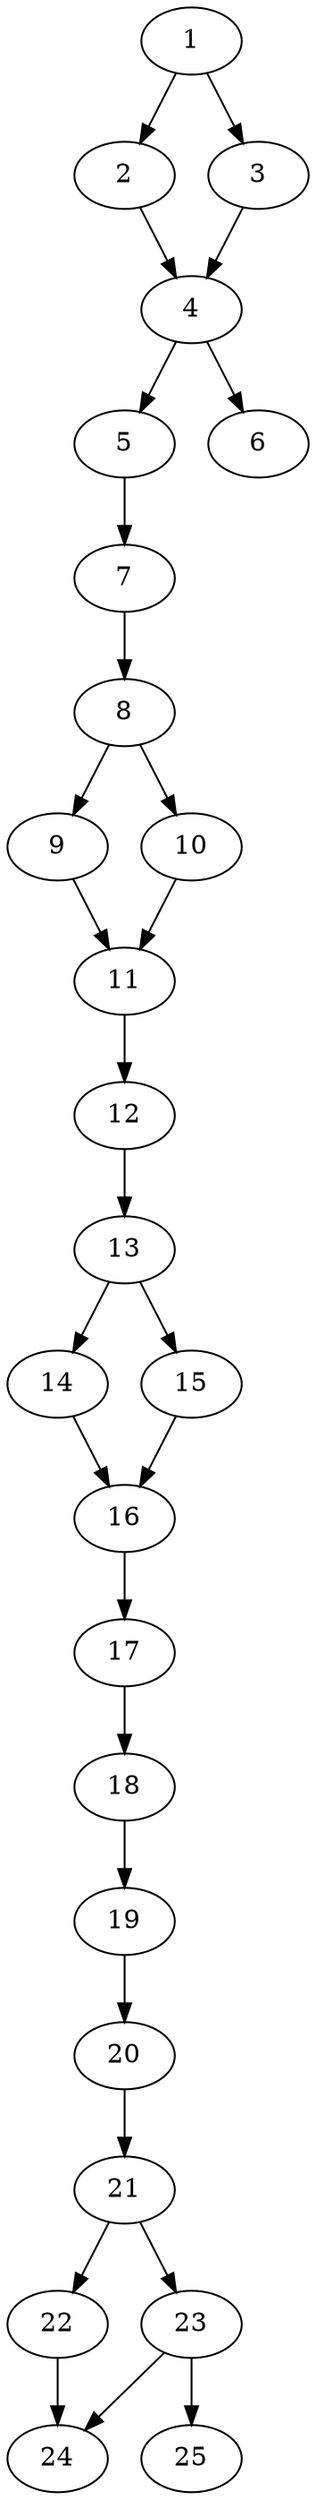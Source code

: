 // DAG automatically generated by daggen at Thu Oct  3 14:00:39 2019
// ./daggen --dot -n 25 --ccr 0.5 --fat 0.3 --regular 0.5 --density 0.7 --mindata 5242880 --maxdata 52428800 
digraph G {
  1 [size="82300928", alpha="0.18", expect_size="41150464"] 
  1 -> 2 [size ="41150464"]
  1 -> 3 [size ="41150464"]
  2 [size="83824640", alpha="0.18", expect_size="41912320"] 
  2 -> 4 [size ="41912320"]
  3 [size="17391616", alpha="0.10", expect_size="8695808"] 
  3 -> 4 [size ="8695808"]
  4 [size="96067584", alpha="0.01", expect_size="48033792"] 
  4 -> 5 [size ="48033792"]
  4 -> 6 [size ="48033792"]
  5 [size="38080512", alpha="0.06", expect_size="19040256"] 
  5 -> 7 [size ="19040256"]
  6 [size="93833216", alpha="0.10", expect_size="46916608"] 
  7 [size="84606976", alpha="0.16", expect_size="42303488"] 
  7 -> 8 [size ="42303488"]
  8 [size="96114688", alpha="0.16", expect_size="48057344"] 
  8 -> 9 [size ="48057344"]
  8 -> 10 [size ="48057344"]
  9 [size="24373248", alpha="0.05", expect_size="12186624"] 
  9 -> 11 [size ="12186624"]
  10 [size="64079872", alpha="0.15", expect_size="32039936"] 
  10 -> 11 [size ="32039936"]
  11 [size="42143744", alpha="0.15", expect_size="21071872"] 
  11 -> 12 [size ="21071872"]
  12 [size="33873920", alpha="0.08", expect_size="16936960"] 
  12 -> 13 [size ="16936960"]
  13 [size="23455744", alpha="0.16", expect_size="11727872"] 
  13 -> 14 [size ="11727872"]
  13 -> 15 [size ="11727872"]
  14 [size="68888576", alpha="0.20", expect_size="34444288"] 
  14 -> 16 [size ="34444288"]
  15 [size="73674752", alpha="0.00", expect_size="36837376"] 
  15 -> 16 [size ="36837376"]
  16 [size="104255488", alpha="0.09", expect_size="52127744"] 
  16 -> 17 [size ="52127744"]
  17 [size="57352192", alpha="0.19", expect_size="28676096"] 
  17 -> 18 [size ="28676096"]
  18 [size="37767168", alpha="0.09", expect_size="18883584"] 
  18 -> 19 [size ="18883584"]
  19 [size="20049920", alpha="0.03", expect_size="10024960"] 
  19 -> 20 [size ="10024960"]
  20 [size="44810240", alpha="0.05", expect_size="22405120"] 
  20 -> 21 [size ="22405120"]
  21 [size="22792192", alpha="0.02", expect_size="11396096"] 
  21 -> 22 [size ="11396096"]
  21 -> 23 [size ="11396096"]
  22 [size="94547968", alpha="0.15", expect_size="47273984"] 
  22 -> 24 [size ="47273984"]
  23 [size="36667392", alpha="0.09", expect_size="18333696"] 
  23 -> 24 [size ="18333696"]
  23 -> 25 [size ="18333696"]
  24 [size="19998720", alpha="0.01", expect_size="9999360"] 
  25 [size="19468288", alpha="0.19", expect_size="9734144"] 
}
